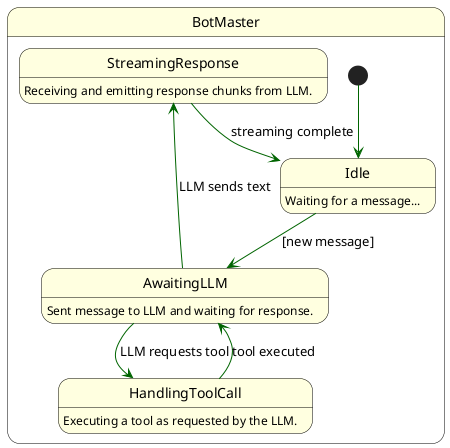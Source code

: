 @startuml

'' ''''''''''''''''''''''''''''''''''''''''''''''''''''''''''''''''' ''
'' Styles
'' ''''''''''''''''''''''''''''''''''''''''''''''''''''''''''''''''' ''
hide empty description

skinparam backgroundColor white

skinparam state {
  BackgroundColor LightYellow
  BorderColor     Black
  ArrowColor      DarkGreen
}

'' ''''''''''''''''''''''''''''''''''''''''''''''''''''''''''''''''' ''
'' States
'' ''''''''''''''''''''''''''''''''''''''''''''''''''''''''''''''''' ''
state BotMaster {
  [*]  -->  Idle
  Idle -d-> AwaitingLLM : [new message]

  AwaitingLLM -u-> StreamingResponse : LLM sends text
  AwaitingLLM -d-> HandlingToolCall  : LLM requests tool

  StreamingResponse --> Idle        : streaming complete
  HandlingToolCall  --> AwaitingLLM : tool executed


  Idle              : Waiting for a message...
  AwaitingLLM       : Sent message to LLM and waiting for response.
  HandlingToolCall  : Executing a tool as requested by the LLM.
  StreamingResponse : Receiving and emitting response chunks from LLM.
}

@enduml
